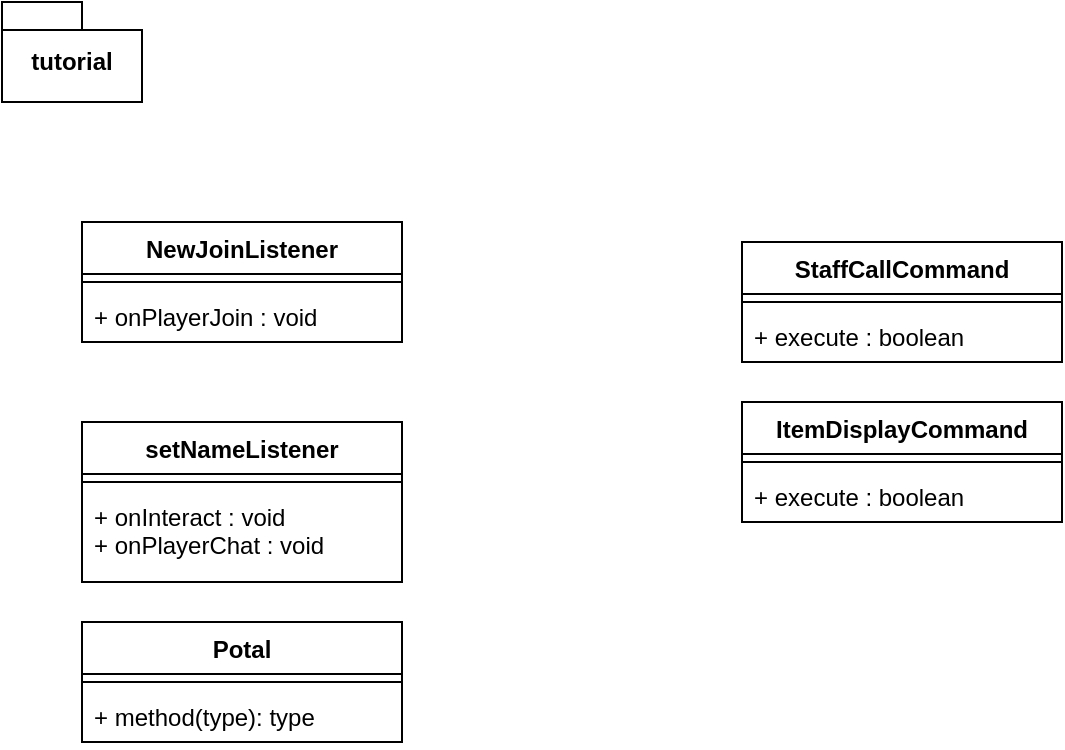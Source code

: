 <mxfile version="24.7.7">
  <diagram id="C5RBs43oDa-KdzZeNtuy" name="Page-1">
    <mxGraphModel dx="584" dy="378" grid="1" gridSize="10" guides="1" tooltips="1" connect="1" arrows="1" fold="1" page="1" pageScale="1" pageWidth="827" pageHeight="1169" math="0" shadow="0">
      <root>
        <mxCell id="WIyWlLk6GJQsqaUBKTNV-0" />
        <mxCell id="WIyWlLk6GJQsqaUBKTNV-1" parent="WIyWlLk6GJQsqaUBKTNV-0" />
        <mxCell id="Q6YBRrXcQ87_0Ez2aA4H-0" value="tutorial" style="shape=folder;fontStyle=1;spacingTop=10;tabWidth=40;tabHeight=14;tabPosition=left;html=1;whiteSpace=wrap;" vertex="1" parent="WIyWlLk6GJQsqaUBKTNV-1">
          <mxGeometry x="50" y="350" width="70" height="50" as="geometry" />
        </mxCell>
        <mxCell id="Q6YBRrXcQ87_0Ez2aA4H-1" value="StaffCallCommand" style="swimlane;fontStyle=1;align=center;verticalAlign=top;childLayout=stackLayout;horizontal=1;startSize=26;horizontalStack=0;resizeParent=1;resizeParentMax=0;resizeLast=0;collapsible=1;marginBottom=0;whiteSpace=wrap;html=1;" vertex="1" parent="WIyWlLk6GJQsqaUBKTNV-1">
          <mxGeometry x="420" y="470" width="160" height="60" as="geometry" />
        </mxCell>
        <mxCell id="Q6YBRrXcQ87_0Ez2aA4H-3" value="" style="line;strokeWidth=1;fillColor=none;align=left;verticalAlign=middle;spacingTop=-1;spacingLeft=3;spacingRight=3;rotatable=0;labelPosition=right;points=[];portConstraint=eastwest;strokeColor=inherit;" vertex="1" parent="Q6YBRrXcQ87_0Ez2aA4H-1">
          <mxGeometry y="26" width="160" height="8" as="geometry" />
        </mxCell>
        <mxCell id="Q6YBRrXcQ87_0Ez2aA4H-4" value="+ execute : boolean" style="text;strokeColor=none;fillColor=none;align=left;verticalAlign=top;spacingLeft=4;spacingRight=4;overflow=hidden;rotatable=0;points=[[0,0.5],[1,0.5]];portConstraint=eastwest;whiteSpace=wrap;html=1;" vertex="1" parent="Q6YBRrXcQ87_0Ez2aA4H-1">
          <mxGeometry y="34" width="160" height="26" as="geometry" />
        </mxCell>
        <mxCell id="Q6YBRrXcQ87_0Ez2aA4H-5" value="ItemDisplayCommand" style="swimlane;fontStyle=1;align=center;verticalAlign=top;childLayout=stackLayout;horizontal=1;startSize=26;horizontalStack=0;resizeParent=1;resizeParentMax=0;resizeLast=0;collapsible=1;marginBottom=0;whiteSpace=wrap;html=1;" vertex="1" parent="WIyWlLk6GJQsqaUBKTNV-1">
          <mxGeometry x="420" y="550" width="160" height="60" as="geometry" />
        </mxCell>
        <mxCell id="Q6YBRrXcQ87_0Ez2aA4H-6" value="" style="line;strokeWidth=1;fillColor=none;align=left;verticalAlign=middle;spacingTop=-1;spacingLeft=3;spacingRight=3;rotatable=0;labelPosition=right;points=[];portConstraint=eastwest;strokeColor=inherit;" vertex="1" parent="Q6YBRrXcQ87_0Ez2aA4H-5">
          <mxGeometry y="26" width="160" height="8" as="geometry" />
        </mxCell>
        <mxCell id="Q6YBRrXcQ87_0Ez2aA4H-7" value="+ execute : boolean" style="text;strokeColor=none;fillColor=none;align=left;verticalAlign=top;spacingLeft=4;spacingRight=4;overflow=hidden;rotatable=0;points=[[0,0.5],[1,0.5]];portConstraint=eastwest;whiteSpace=wrap;html=1;" vertex="1" parent="Q6YBRrXcQ87_0Ez2aA4H-5">
          <mxGeometry y="34" width="160" height="26" as="geometry" />
        </mxCell>
        <mxCell id="Q6YBRrXcQ87_0Ez2aA4H-8" value="NewJoinListener" style="swimlane;fontStyle=1;align=center;verticalAlign=top;childLayout=stackLayout;horizontal=1;startSize=26;horizontalStack=0;resizeParent=1;resizeParentMax=0;resizeLast=0;collapsible=1;marginBottom=0;whiteSpace=wrap;html=1;" vertex="1" parent="WIyWlLk6GJQsqaUBKTNV-1">
          <mxGeometry x="90" y="460" width="160" height="60" as="geometry" />
        </mxCell>
        <mxCell id="Q6YBRrXcQ87_0Ez2aA4H-10" value="" style="line;strokeWidth=1;fillColor=none;align=left;verticalAlign=middle;spacingTop=-1;spacingLeft=3;spacingRight=3;rotatable=0;labelPosition=right;points=[];portConstraint=eastwest;strokeColor=inherit;" vertex="1" parent="Q6YBRrXcQ87_0Ez2aA4H-8">
          <mxGeometry y="26" width="160" height="8" as="geometry" />
        </mxCell>
        <mxCell id="Q6YBRrXcQ87_0Ez2aA4H-11" value="+ onPlayerJoin : void" style="text;strokeColor=none;fillColor=none;align=left;verticalAlign=top;spacingLeft=4;spacingRight=4;overflow=hidden;rotatable=0;points=[[0,0.5],[1,0.5]];portConstraint=eastwest;whiteSpace=wrap;html=1;" vertex="1" parent="Q6YBRrXcQ87_0Ez2aA4H-8">
          <mxGeometry y="34" width="160" height="26" as="geometry" />
        </mxCell>
        <mxCell id="Q6YBRrXcQ87_0Ez2aA4H-12" value="setNameListener" style="swimlane;fontStyle=1;align=center;verticalAlign=top;childLayout=stackLayout;horizontal=1;startSize=26;horizontalStack=0;resizeParent=1;resizeParentMax=0;resizeLast=0;collapsible=1;marginBottom=0;whiteSpace=wrap;html=1;" vertex="1" parent="WIyWlLk6GJQsqaUBKTNV-1">
          <mxGeometry x="90" y="560" width="160" height="80" as="geometry" />
        </mxCell>
        <mxCell id="Q6YBRrXcQ87_0Ez2aA4H-14" value="" style="line;strokeWidth=1;fillColor=none;align=left;verticalAlign=middle;spacingTop=-1;spacingLeft=3;spacingRight=3;rotatable=0;labelPosition=right;points=[];portConstraint=eastwest;strokeColor=inherit;" vertex="1" parent="Q6YBRrXcQ87_0Ez2aA4H-12">
          <mxGeometry y="26" width="160" height="8" as="geometry" />
        </mxCell>
        <mxCell id="Q6YBRrXcQ87_0Ez2aA4H-15" value="+ onInteract : void&lt;div&gt;+ onPlayerChat : void&lt;/div&gt;" style="text;strokeColor=none;fillColor=none;align=left;verticalAlign=top;spacingLeft=4;spacingRight=4;overflow=hidden;rotatable=0;points=[[0,0.5],[1,0.5]];portConstraint=eastwest;whiteSpace=wrap;html=1;" vertex="1" parent="Q6YBRrXcQ87_0Ez2aA4H-12">
          <mxGeometry y="34" width="160" height="46" as="geometry" />
        </mxCell>
        <mxCell id="Q6YBRrXcQ87_0Ez2aA4H-16" value="Potal" style="swimlane;fontStyle=1;align=center;verticalAlign=top;childLayout=stackLayout;horizontal=1;startSize=26;horizontalStack=0;resizeParent=1;resizeParentMax=0;resizeLast=0;collapsible=1;marginBottom=0;whiteSpace=wrap;html=1;" vertex="1" parent="WIyWlLk6GJQsqaUBKTNV-1">
          <mxGeometry x="90" y="660" width="160" height="60" as="geometry" />
        </mxCell>
        <mxCell id="Q6YBRrXcQ87_0Ez2aA4H-18" value="" style="line;strokeWidth=1;fillColor=none;align=left;verticalAlign=middle;spacingTop=-1;spacingLeft=3;spacingRight=3;rotatable=0;labelPosition=right;points=[];portConstraint=eastwest;strokeColor=inherit;" vertex="1" parent="Q6YBRrXcQ87_0Ez2aA4H-16">
          <mxGeometry y="26" width="160" height="8" as="geometry" />
        </mxCell>
        <mxCell id="Q6YBRrXcQ87_0Ez2aA4H-19" value="+ method(type): type" style="text;strokeColor=none;fillColor=none;align=left;verticalAlign=top;spacingLeft=4;spacingRight=4;overflow=hidden;rotatable=0;points=[[0,0.5],[1,0.5]];portConstraint=eastwest;whiteSpace=wrap;html=1;" vertex="1" parent="Q6YBRrXcQ87_0Ez2aA4H-16">
          <mxGeometry y="34" width="160" height="26" as="geometry" />
        </mxCell>
      </root>
    </mxGraphModel>
  </diagram>
</mxfile>

